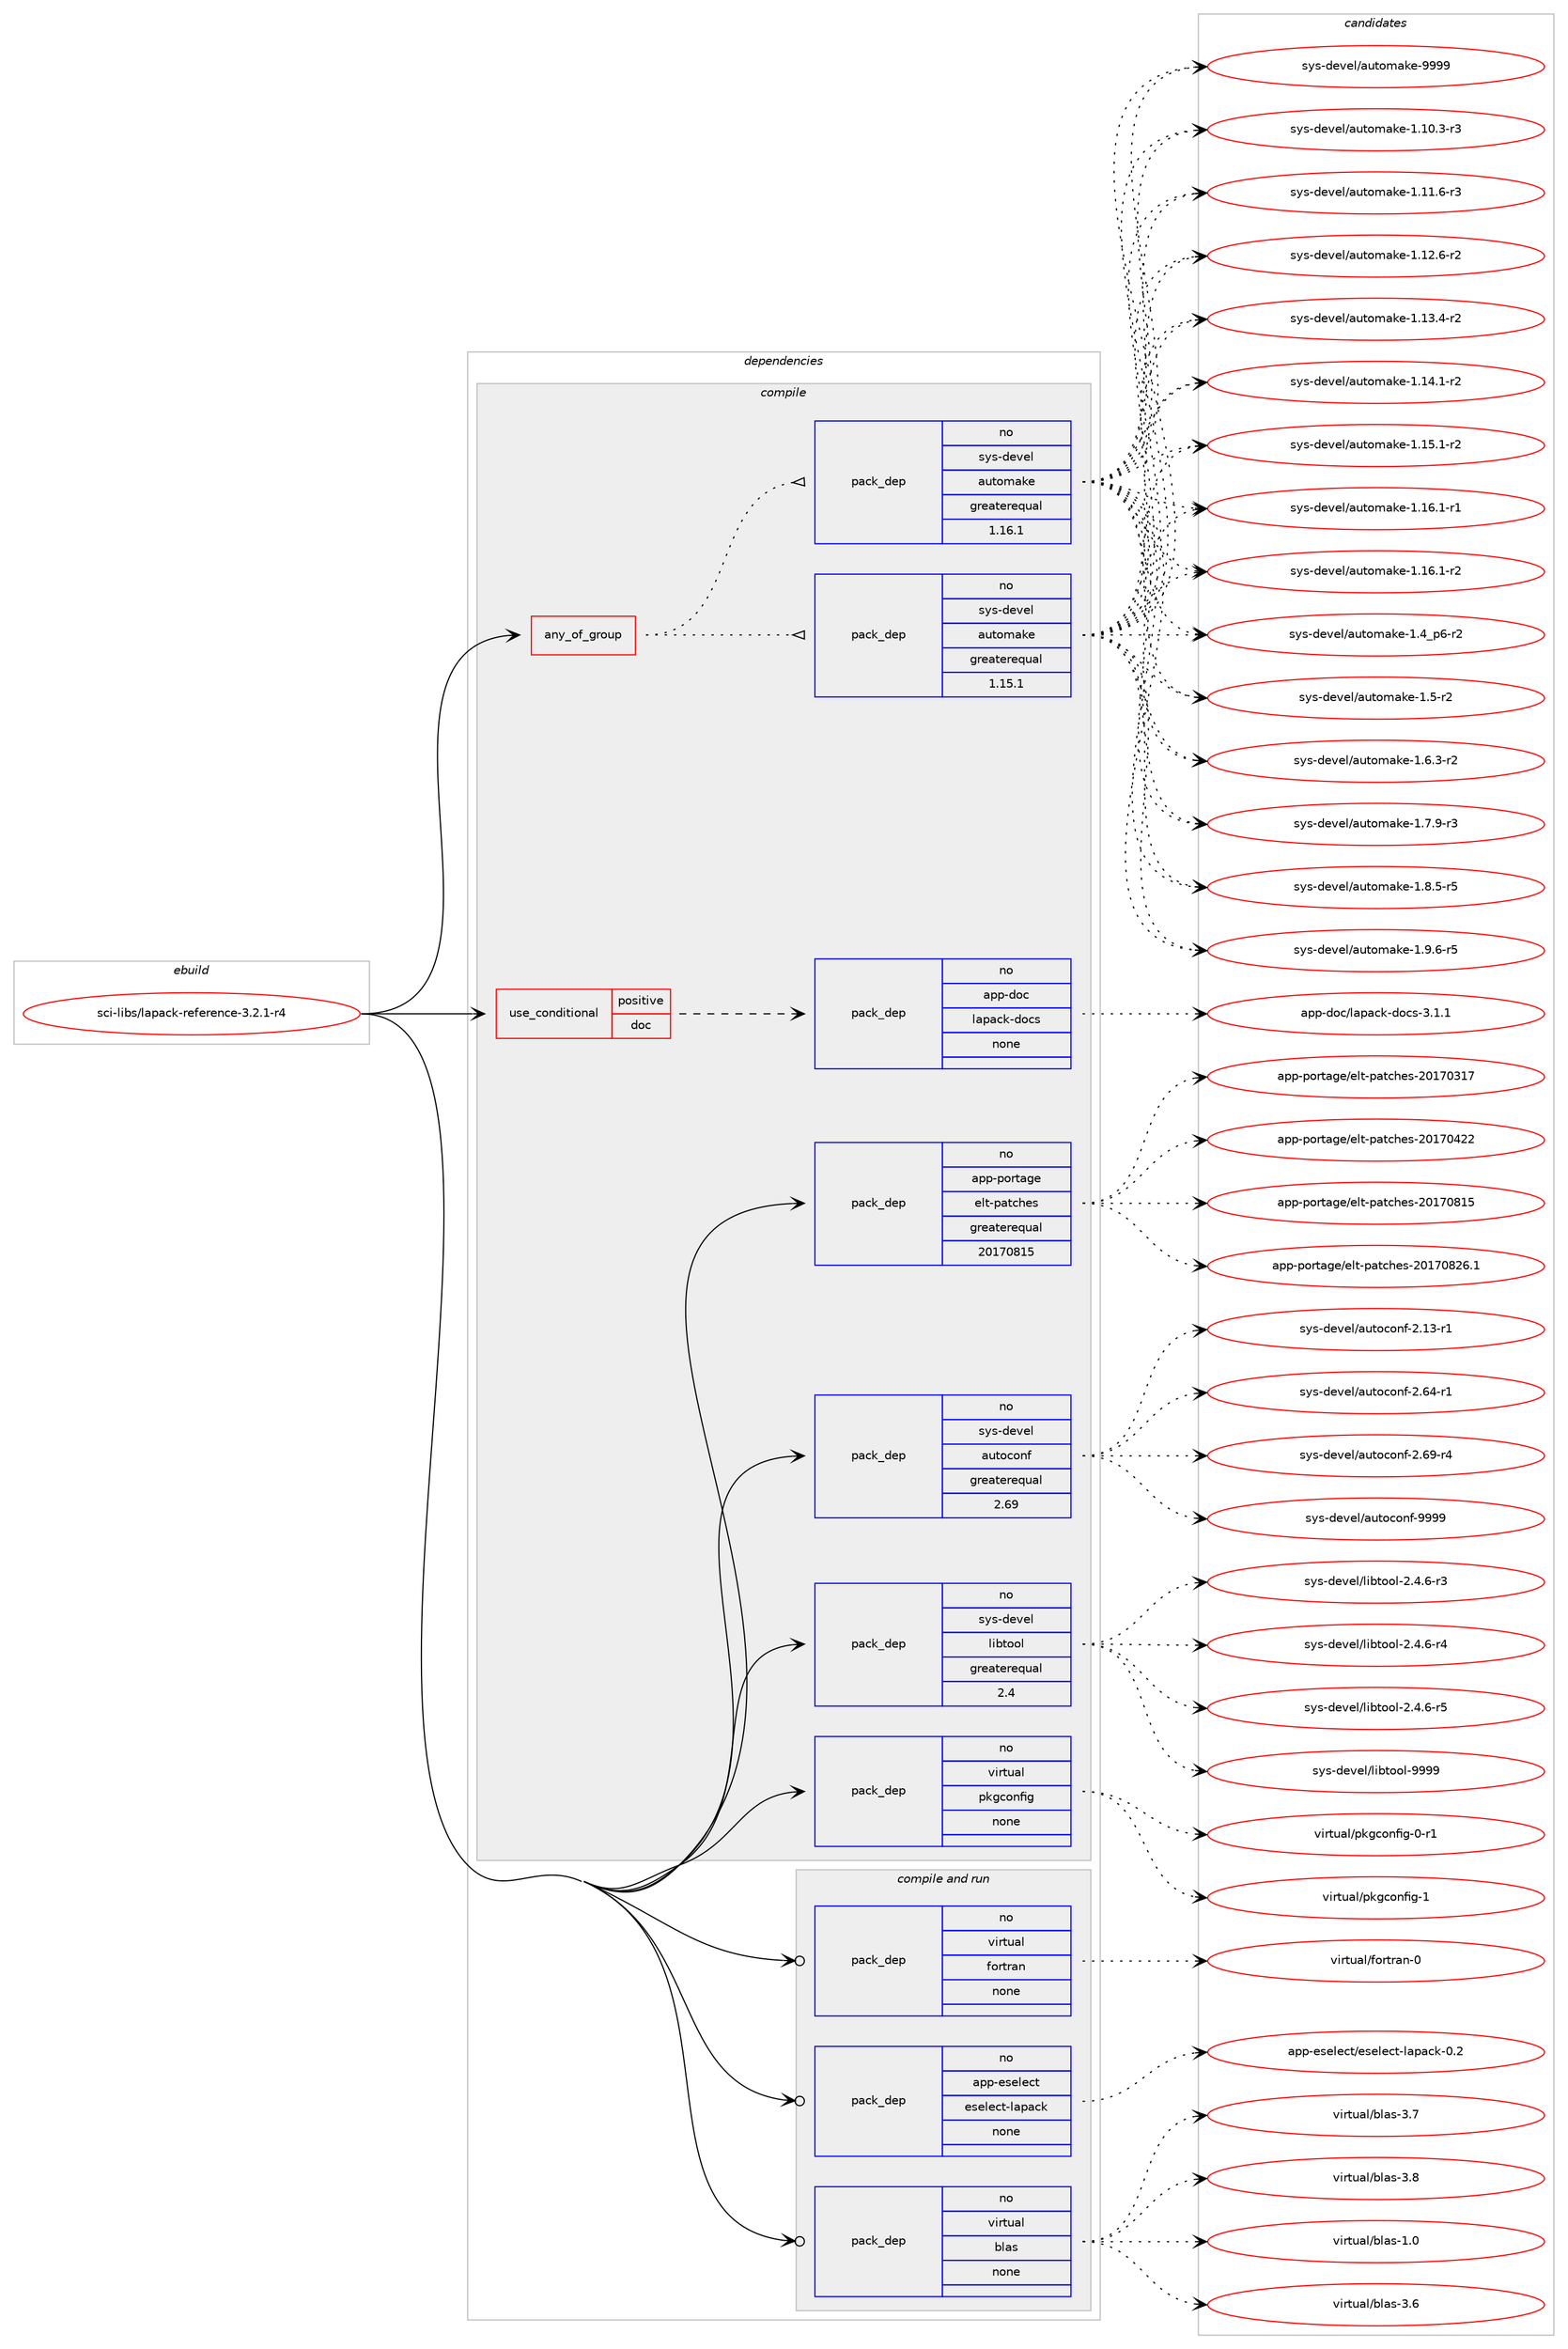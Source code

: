 digraph prolog {

# *************
# Graph options
# *************

newrank=true;
concentrate=true;
compound=true;
graph [rankdir=LR,fontname=Helvetica,fontsize=10,ranksep=1.5];#, ranksep=2.5, nodesep=0.2];
edge  [arrowhead=vee];
node  [fontname=Helvetica,fontsize=10];

# **********
# The ebuild
# **********

subgraph cluster_leftcol {
color=gray;
rank=same;
label=<<i>ebuild</i>>;
id [label="sci-libs/lapack-reference-3.2.1-r4", color=red, width=4, href="../sci-libs/lapack-reference-3.2.1-r4.svg"];
}

# ****************
# The dependencies
# ****************

subgraph cluster_midcol {
color=gray;
label=<<i>dependencies</i>>;
subgraph cluster_compile {
fillcolor="#eeeeee";
style=filled;
label=<<i>compile</i>>;
subgraph any14633 {
dependency857483 [label=<<TABLE BORDER="0" CELLBORDER="1" CELLSPACING="0" CELLPADDING="4"><TR><TD CELLPADDING="10">any_of_group</TD></TR></TABLE>>, shape=none, color=red];subgraph pack634149 {
dependency857484 [label=<<TABLE BORDER="0" CELLBORDER="1" CELLSPACING="0" CELLPADDING="4" WIDTH="220"><TR><TD ROWSPAN="6" CELLPADDING="30">pack_dep</TD></TR><TR><TD WIDTH="110">no</TD></TR><TR><TD>sys-devel</TD></TR><TR><TD>automake</TD></TR><TR><TD>greaterequal</TD></TR><TR><TD>1.16.1</TD></TR></TABLE>>, shape=none, color=blue];
}
dependency857483:e -> dependency857484:w [weight=20,style="dotted",arrowhead="oinv"];
subgraph pack634150 {
dependency857485 [label=<<TABLE BORDER="0" CELLBORDER="1" CELLSPACING="0" CELLPADDING="4" WIDTH="220"><TR><TD ROWSPAN="6" CELLPADDING="30">pack_dep</TD></TR><TR><TD WIDTH="110">no</TD></TR><TR><TD>sys-devel</TD></TR><TR><TD>automake</TD></TR><TR><TD>greaterequal</TD></TR><TR><TD>1.15.1</TD></TR></TABLE>>, shape=none, color=blue];
}
dependency857483:e -> dependency857485:w [weight=20,style="dotted",arrowhead="oinv"];
}
id:e -> dependency857483:w [weight=20,style="solid",arrowhead="vee"];
subgraph cond208192 {
dependency857486 [label=<<TABLE BORDER="0" CELLBORDER="1" CELLSPACING="0" CELLPADDING="4"><TR><TD ROWSPAN="3" CELLPADDING="10">use_conditional</TD></TR><TR><TD>positive</TD></TR><TR><TD>doc</TD></TR></TABLE>>, shape=none, color=red];
subgraph pack634151 {
dependency857487 [label=<<TABLE BORDER="0" CELLBORDER="1" CELLSPACING="0" CELLPADDING="4" WIDTH="220"><TR><TD ROWSPAN="6" CELLPADDING="30">pack_dep</TD></TR><TR><TD WIDTH="110">no</TD></TR><TR><TD>app-doc</TD></TR><TR><TD>lapack-docs</TD></TR><TR><TD>none</TD></TR><TR><TD></TD></TR></TABLE>>, shape=none, color=blue];
}
dependency857486:e -> dependency857487:w [weight=20,style="dashed",arrowhead="vee"];
}
id:e -> dependency857486:w [weight=20,style="solid",arrowhead="vee"];
subgraph pack634152 {
dependency857488 [label=<<TABLE BORDER="0" CELLBORDER="1" CELLSPACING="0" CELLPADDING="4" WIDTH="220"><TR><TD ROWSPAN="6" CELLPADDING="30">pack_dep</TD></TR><TR><TD WIDTH="110">no</TD></TR><TR><TD>app-portage</TD></TR><TR><TD>elt-patches</TD></TR><TR><TD>greaterequal</TD></TR><TR><TD>20170815</TD></TR></TABLE>>, shape=none, color=blue];
}
id:e -> dependency857488:w [weight=20,style="solid",arrowhead="vee"];
subgraph pack634153 {
dependency857489 [label=<<TABLE BORDER="0" CELLBORDER="1" CELLSPACING="0" CELLPADDING="4" WIDTH="220"><TR><TD ROWSPAN="6" CELLPADDING="30">pack_dep</TD></TR><TR><TD WIDTH="110">no</TD></TR><TR><TD>sys-devel</TD></TR><TR><TD>autoconf</TD></TR><TR><TD>greaterequal</TD></TR><TR><TD>2.69</TD></TR></TABLE>>, shape=none, color=blue];
}
id:e -> dependency857489:w [weight=20,style="solid",arrowhead="vee"];
subgraph pack634154 {
dependency857490 [label=<<TABLE BORDER="0" CELLBORDER="1" CELLSPACING="0" CELLPADDING="4" WIDTH="220"><TR><TD ROWSPAN="6" CELLPADDING="30">pack_dep</TD></TR><TR><TD WIDTH="110">no</TD></TR><TR><TD>sys-devel</TD></TR><TR><TD>libtool</TD></TR><TR><TD>greaterequal</TD></TR><TR><TD>2.4</TD></TR></TABLE>>, shape=none, color=blue];
}
id:e -> dependency857490:w [weight=20,style="solid",arrowhead="vee"];
subgraph pack634155 {
dependency857491 [label=<<TABLE BORDER="0" CELLBORDER="1" CELLSPACING="0" CELLPADDING="4" WIDTH="220"><TR><TD ROWSPAN="6" CELLPADDING="30">pack_dep</TD></TR><TR><TD WIDTH="110">no</TD></TR><TR><TD>virtual</TD></TR><TR><TD>pkgconfig</TD></TR><TR><TD>none</TD></TR><TR><TD></TD></TR></TABLE>>, shape=none, color=blue];
}
id:e -> dependency857491:w [weight=20,style="solid",arrowhead="vee"];
}
subgraph cluster_compileandrun {
fillcolor="#eeeeee";
style=filled;
label=<<i>compile and run</i>>;
subgraph pack634156 {
dependency857492 [label=<<TABLE BORDER="0" CELLBORDER="1" CELLSPACING="0" CELLPADDING="4" WIDTH="220"><TR><TD ROWSPAN="6" CELLPADDING="30">pack_dep</TD></TR><TR><TD WIDTH="110">no</TD></TR><TR><TD>app-eselect</TD></TR><TR><TD>eselect-lapack</TD></TR><TR><TD>none</TD></TR><TR><TD></TD></TR></TABLE>>, shape=none, color=blue];
}
id:e -> dependency857492:w [weight=20,style="solid",arrowhead="odotvee"];
subgraph pack634157 {
dependency857493 [label=<<TABLE BORDER="0" CELLBORDER="1" CELLSPACING="0" CELLPADDING="4" WIDTH="220"><TR><TD ROWSPAN="6" CELLPADDING="30">pack_dep</TD></TR><TR><TD WIDTH="110">no</TD></TR><TR><TD>virtual</TD></TR><TR><TD>blas</TD></TR><TR><TD>none</TD></TR><TR><TD></TD></TR></TABLE>>, shape=none, color=blue];
}
id:e -> dependency857493:w [weight=20,style="solid",arrowhead="odotvee"];
subgraph pack634158 {
dependency857494 [label=<<TABLE BORDER="0" CELLBORDER="1" CELLSPACING="0" CELLPADDING="4" WIDTH="220"><TR><TD ROWSPAN="6" CELLPADDING="30">pack_dep</TD></TR><TR><TD WIDTH="110">no</TD></TR><TR><TD>virtual</TD></TR><TR><TD>fortran</TD></TR><TR><TD>none</TD></TR><TR><TD></TD></TR></TABLE>>, shape=none, color=blue];
}
id:e -> dependency857494:w [weight=20,style="solid",arrowhead="odotvee"];
}
subgraph cluster_run {
fillcolor="#eeeeee";
style=filled;
label=<<i>run</i>>;
}
}

# **************
# The candidates
# **************

subgraph cluster_choices {
rank=same;
color=gray;
label=<<i>candidates</i>>;

subgraph choice634149 {
color=black;
nodesep=1;
choice11512111545100101118101108479711711611110997107101454946494846514511451 [label="sys-devel/automake-1.10.3-r3", color=red, width=4,href="../sys-devel/automake-1.10.3-r3.svg"];
choice11512111545100101118101108479711711611110997107101454946494946544511451 [label="sys-devel/automake-1.11.6-r3", color=red, width=4,href="../sys-devel/automake-1.11.6-r3.svg"];
choice11512111545100101118101108479711711611110997107101454946495046544511450 [label="sys-devel/automake-1.12.6-r2", color=red, width=4,href="../sys-devel/automake-1.12.6-r2.svg"];
choice11512111545100101118101108479711711611110997107101454946495146524511450 [label="sys-devel/automake-1.13.4-r2", color=red, width=4,href="../sys-devel/automake-1.13.4-r2.svg"];
choice11512111545100101118101108479711711611110997107101454946495246494511450 [label="sys-devel/automake-1.14.1-r2", color=red, width=4,href="../sys-devel/automake-1.14.1-r2.svg"];
choice11512111545100101118101108479711711611110997107101454946495346494511450 [label="sys-devel/automake-1.15.1-r2", color=red, width=4,href="../sys-devel/automake-1.15.1-r2.svg"];
choice11512111545100101118101108479711711611110997107101454946495446494511449 [label="sys-devel/automake-1.16.1-r1", color=red, width=4,href="../sys-devel/automake-1.16.1-r1.svg"];
choice11512111545100101118101108479711711611110997107101454946495446494511450 [label="sys-devel/automake-1.16.1-r2", color=red, width=4,href="../sys-devel/automake-1.16.1-r2.svg"];
choice115121115451001011181011084797117116111109971071014549465295112544511450 [label="sys-devel/automake-1.4_p6-r2", color=red, width=4,href="../sys-devel/automake-1.4_p6-r2.svg"];
choice11512111545100101118101108479711711611110997107101454946534511450 [label="sys-devel/automake-1.5-r2", color=red, width=4,href="../sys-devel/automake-1.5-r2.svg"];
choice115121115451001011181011084797117116111109971071014549465446514511450 [label="sys-devel/automake-1.6.3-r2", color=red, width=4,href="../sys-devel/automake-1.6.3-r2.svg"];
choice115121115451001011181011084797117116111109971071014549465546574511451 [label="sys-devel/automake-1.7.9-r3", color=red, width=4,href="../sys-devel/automake-1.7.9-r3.svg"];
choice115121115451001011181011084797117116111109971071014549465646534511453 [label="sys-devel/automake-1.8.5-r5", color=red, width=4,href="../sys-devel/automake-1.8.5-r5.svg"];
choice115121115451001011181011084797117116111109971071014549465746544511453 [label="sys-devel/automake-1.9.6-r5", color=red, width=4,href="../sys-devel/automake-1.9.6-r5.svg"];
choice115121115451001011181011084797117116111109971071014557575757 [label="sys-devel/automake-9999", color=red, width=4,href="../sys-devel/automake-9999.svg"];
dependency857484:e -> choice11512111545100101118101108479711711611110997107101454946494846514511451:w [style=dotted,weight="100"];
dependency857484:e -> choice11512111545100101118101108479711711611110997107101454946494946544511451:w [style=dotted,weight="100"];
dependency857484:e -> choice11512111545100101118101108479711711611110997107101454946495046544511450:w [style=dotted,weight="100"];
dependency857484:e -> choice11512111545100101118101108479711711611110997107101454946495146524511450:w [style=dotted,weight="100"];
dependency857484:e -> choice11512111545100101118101108479711711611110997107101454946495246494511450:w [style=dotted,weight="100"];
dependency857484:e -> choice11512111545100101118101108479711711611110997107101454946495346494511450:w [style=dotted,weight="100"];
dependency857484:e -> choice11512111545100101118101108479711711611110997107101454946495446494511449:w [style=dotted,weight="100"];
dependency857484:e -> choice11512111545100101118101108479711711611110997107101454946495446494511450:w [style=dotted,weight="100"];
dependency857484:e -> choice115121115451001011181011084797117116111109971071014549465295112544511450:w [style=dotted,weight="100"];
dependency857484:e -> choice11512111545100101118101108479711711611110997107101454946534511450:w [style=dotted,weight="100"];
dependency857484:e -> choice115121115451001011181011084797117116111109971071014549465446514511450:w [style=dotted,weight="100"];
dependency857484:e -> choice115121115451001011181011084797117116111109971071014549465546574511451:w [style=dotted,weight="100"];
dependency857484:e -> choice115121115451001011181011084797117116111109971071014549465646534511453:w [style=dotted,weight="100"];
dependency857484:e -> choice115121115451001011181011084797117116111109971071014549465746544511453:w [style=dotted,weight="100"];
dependency857484:e -> choice115121115451001011181011084797117116111109971071014557575757:w [style=dotted,weight="100"];
}
subgraph choice634150 {
color=black;
nodesep=1;
choice11512111545100101118101108479711711611110997107101454946494846514511451 [label="sys-devel/automake-1.10.3-r3", color=red, width=4,href="../sys-devel/automake-1.10.3-r3.svg"];
choice11512111545100101118101108479711711611110997107101454946494946544511451 [label="sys-devel/automake-1.11.6-r3", color=red, width=4,href="../sys-devel/automake-1.11.6-r3.svg"];
choice11512111545100101118101108479711711611110997107101454946495046544511450 [label="sys-devel/automake-1.12.6-r2", color=red, width=4,href="../sys-devel/automake-1.12.6-r2.svg"];
choice11512111545100101118101108479711711611110997107101454946495146524511450 [label="sys-devel/automake-1.13.4-r2", color=red, width=4,href="../sys-devel/automake-1.13.4-r2.svg"];
choice11512111545100101118101108479711711611110997107101454946495246494511450 [label="sys-devel/automake-1.14.1-r2", color=red, width=4,href="../sys-devel/automake-1.14.1-r2.svg"];
choice11512111545100101118101108479711711611110997107101454946495346494511450 [label="sys-devel/automake-1.15.1-r2", color=red, width=4,href="../sys-devel/automake-1.15.1-r2.svg"];
choice11512111545100101118101108479711711611110997107101454946495446494511449 [label="sys-devel/automake-1.16.1-r1", color=red, width=4,href="../sys-devel/automake-1.16.1-r1.svg"];
choice11512111545100101118101108479711711611110997107101454946495446494511450 [label="sys-devel/automake-1.16.1-r2", color=red, width=4,href="../sys-devel/automake-1.16.1-r2.svg"];
choice115121115451001011181011084797117116111109971071014549465295112544511450 [label="sys-devel/automake-1.4_p6-r2", color=red, width=4,href="../sys-devel/automake-1.4_p6-r2.svg"];
choice11512111545100101118101108479711711611110997107101454946534511450 [label="sys-devel/automake-1.5-r2", color=red, width=4,href="../sys-devel/automake-1.5-r2.svg"];
choice115121115451001011181011084797117116111109971071014549465446514511450 [label="sys-devel/automake-1.6.3-r2", color=red, width=4,href="../sys-devel/automake-1.6.3-r2.svg"];
choice115121115451001011181011084797117116111109971071014549465546574511451 [label="sys-devel/automake-1.7.9-r3", color=red, width=4,href="../sys-devel/automake-1.7.9-r3.svg"];
choice115121115451001011181011084797117116111109971071014549465646534511453 [label="sys-devel/automake-1.8.5-r5", color=red, width=4,href="../sys-devel/automake-1.8.5-r5.svg"];
choice115121115451001011181011084797117116111109971071014549465746544511453 [label="sys-devel/automake-1.9.6-r5", color=red, width=4,href="../sys-devel/automake-1.9.6-r5.svg"];
choice115121115451001011181011084797117116111109971071014557575757 [label="sys-devel/automake-9999", color=red, width=4,href="../sys-devel/automake-9999.svg"];
dependency857485:e -> choice11512111545100101118101108479711711611110997107101454946494846514511451:w [style=dotted,weight="100"];
dependency857485:e -> choice11512111545100101118101108479711711611110997107101454946494946544511451:w [style=dotted,weight="100"];
dependency857485:e -> choice11512111545100101118101108479711711611110997107101454946495046544511450:w [style=dotted,weight="100"];
dependency857485:e -> choice11512111545100101118101108479711711611110997107101454946495146524511450:w [style=dotted,weight="100"];
dependency857485:e -> choice11512111545100101118101108479711711611110997107101454946495246494511450:w [style=dotted,weight="100"];
dependency857485:e -> choice11512111545100101118101108479711711611110997107101454946495346494511450:w [style=dotted,weight="100"];
dependency857485:e -> choice11512111545100101118101108479711711611110997107101454946495446494511449:w [style=dotted,weight="100"];
dependency857485:e -> choice11512111545100101118101108479711711611110997107101454946495446494511450:w [style=dotted,weight="100"];
dependency857485:e -> choice115121115451001011181011084797117116111109971071014549465295112544511450:w [style=dotted,weight="100"];
dependency857485:e -> choice11512111545100101118101108479711711611110997107101454946534511450:w [style=dotted,weight="100"];
dependency857485:e -> choice115121115451001011181011084797117116111109971071014549465446514511450:w [style=dotted,weight="100"];
dependency857485:e -> choice115121115451001011181011084797117116111109971071014549465546574511451:w [style=dotted,weight="100"];
dependency857485:e -> choice115121115451001011181011084797117116111109971071014549465646534511453:w [style=dotted,weight="100"];
dependency857485:e -> choice115121115451001011181011084797117116111109971071014549465746544511453:w [style=dotted,weight="100"];
dependency857485:e -> choice115121115451001011181011084797117116111109971071014557575757:w [style=dotted,weight="100"];
}
subgraph choice634151 {
color=black;
nodesep=1;
choice971121124510011199471089711297991074510011199115455146494649 [label="app-doc/lapack-docs-3.1.1", color=red, width=4,href="../app-doc/lapack-docs-3.1.1.svg"];
dependency857487:e -> choice971121124510011199471089711297991074510011199115455146494649:w [style=dotted,weight="100"];
}
subgraph choice634152 {
color=black;
nodesep=1;
choice97112112451121111141169710310147101108116451129711699104101115455048495548514955 [label="app-portage/elt-patches-20170317", color=red, width=4,href="../app-portage/elt-patches-20170317.svg"];
choice97112112451121111141169710310147101108116451129711699104101115455048495548525050 [label="app-portage/elt-patches-20170422", color=red, width=4,href="../app-portage/elt-patches-20170422.svg"];
choice97112112451121111141169710310147101108116451129711699104101115455048495548564953 [label="app-portage/elt-patches-20170815", color=red, width=4,href="../app-portage/elt-patches-20170815.svg"];
choice971121124511211111411697103101471011081164511297116991041011154550484955485650544649 [label="app-portage/elt-patches-20170826.1", color=red, width=4,href="../app-portage/elt-patches-20170826.1.svg"];
dependency857488:e -> choice97112112451121111141169710310147101108116451129711699104101115455048495548514955:w [style=dotted,weight="100"];
dependency857488:e -> choice97112112451121111141169710310147101108116451129711699104101115455048495548525050:w [style=dotted,weight="100"];
dependency857488:e -> choice97112112451121111141169710310147101108116451129711699104101115455048495548564953:w [style=dotted,weight="100"];
dependency857488:e -> choice971121124511211111411697103101471011081164511297116991041011154550484955485650544649:w [style=dotted,weight="100"];
}
subgraph choice634153 {
color=black;
nodesep=1;
choice1151211154510010111810110847971171161119911111010245504649514511449 [label="sys-devel/autoconf-2.13-r1", color=red, width=4,href="../sys-devel/autoconf-2.13-r1.svg"];
choice1151211154510010111810110847971171161119911111010245504654524511449 [label="sys-devel/autoconf-2.64-r1", color=red, width=4,href="../sys-devel/autoconf-2.64-r1.svg"];
choice1151211154510010111810110847971171161119911111010245504654574511452 [label="sys-devel/autoconf-2.69-r4", color=red, width=4,href="../sys-devel/autoconf-2.69-r4.svg"];
choice115121115451001011181011084797117116111991111101024557575757 [label="sys-devel/autoconf-9999", color=red, width=4,href="../sys-devel/autoconf-9999.svg"];
dependency857489:e -> choice1151211154510010111810110847971171161119911111010245504649514511449:w [style=dotted,weight="100"];
dependency857489:e -> choice1151211154510010111810110847971171161119911111010245504654524511449:w [style=dotted,weight="100"];
dependency857489:e -> choice1151211154510010111810110847971171161119911111010245504654574511452:w [style=dotted,weight="100"];
dependency857489:e -> choice115121115451001011181011084797117116111991111101024557575757:w [style=dotted,weight="100"];
}
subgraph choice634154 {
color=black;
nodesep=1;
choice1151211154510010111810110847108105981161111111084550465246544511451 [label="sys-devel/libtool-2.4.6-r3", color=red, width=4,href="../sys-devel/libtool-2.4.6-r3.svg"];
choice1151211154510010111810110847108105981161111111084550465246544511452 [label="sys-devel/libtool-2.4.6-r4", color=red, width=4,href="../sys-devel/libtool-2.4.6-r4.svg"];
choice1151211154510010111810110847108105981161111111084550465246544511453 [label="sys-devel/libtool-2.4.6-r5", color=red, width=4,href="../sys-devel/libtool-2.4.6-r5.svg"];
choice1151211154510010111810110847108105981161111111084557575757 [label="sys-devel/libtool-9999", color=red, width=4,href="../sys-devel/libtool-9999.svg"];
dependency857490:e -> choice1151211154510010111810110847108105981161111111084550465246544511451:w [style=dotted,weight="100"];
dependency857490:e -> choice1151211154510010111810110847108105981161111111084550465246544511452:w [style=dotted,weight="100"];
dependency857490:e -> choice1151211154510010111810110847108105981161111111084550465246544511453:w [style=dotted,weight="100"];
dependency857490:e -> choice1151211154510010111810110847108105981161111111084557575757:w [style=dotted,weight="100"];
}
subgraph choice634155 {
color=black;
nodesep=1;
choice11810511411611797108471121071039911111010210510345484511449 [label="virtual/pkgconfig-0-r1", color=red, width=4,href="../virtual/pkgconfig-0-r1.svg"];
choice1181051141161179710847112107103991111101021051034549 [label="virtual/pkgconfig-1", color=red, width=4,href="../virtual/pkgconfig-1.svg"];
dependency857491:e -> choice11810511411611797108471121071039911111010210510345484511449:w [style=dotted,weight="100"];
dependency857491:e -> choice1181051141161179710847112107103991111101021051034549:w [style=dotted,weight="100"];
}
subgraph choice634156 {
color=black;
nodesep=1;
choice97112112451011151011081019911647101115101108101991164510897112979910745484650 [label="app-eselect/eselect-lapack-0.2", color=red, width=4,href="../app-eselect/eselect-lapack-0.2.svg"];
dependency857492:e -> choice97112112451011151011081019911647101115101108101991164510897112979910745484650:w [style=dotted,weight="100"];
}
subgraph choice634157 {
color=black;
nodesep=1;
choice1181051141161179710847981089711545494648 [label="virtual/blas-1.0", color=red, width=4,href="../virtual/blas-1.0.svg"];
choice1181051141161179710847981089711545514654 [label="virtual/blas-3.6", color=red, width=4,href="../virtual/blas-3.6.svg"];
choice1181051141161179710847981089711545514655 [label="virtual/blas-3.7", color=red, width=4,href="../virtual/blas-3.7.svg"];
choice1181051141161179710847981089711545514656 [label="virtual/blas-3.8", color=red, width=4,href="../virtual/blas-3.8.svg"];
dependency857493:e -> choice1181051141161179710847981089711545494648:w [style=dotted,weight="100"];
dependency857493:e -> choice1181051141161179710847981089711545514654:w [style=dotted,weight="100"];
dependency857493:e -> choice1181051141161179710847981089711545514655:w [style=dotted,weight="100"];
dependency857493:e -> choice1181051141161179710847981089711545514656:w [style=dotted,weight="100"];
}
subgraph choice634158 {
color=black;
nodesep=1;
choice1181051141161179710847102111114116114971104548 [label="virtual/fortran-0", color=red, width=4,href="../virtual/fortran-0.svg"];
dependency857494:e -> choice1181051141161179710847102111114116114971104548:w [style=dotted,weight="100"];
}
}

}
